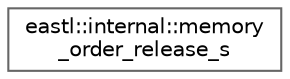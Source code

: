 digraph "类继承关系图"
{
 // LATEX_PDF_SIZE
  bgcolor="transparent";
  edge [fontname=Helvetica,fontsize=10,labelfontname=Helvetica,labelfontsize=10];
  node [fontname=Helvetica,fontsize=10,shape=box,height=0.2,width=0.4];
  rankdir="LR";
  Node0 [id="Node000000",label="eastl::internal::memory\l_order_release_s",height=0.2,width=0.4,color="grey40", fillcolor="white", style="filled",URL="$structeastl_1_1internal_1_1memory__order__release__s.html",tooltip=" "];
}
